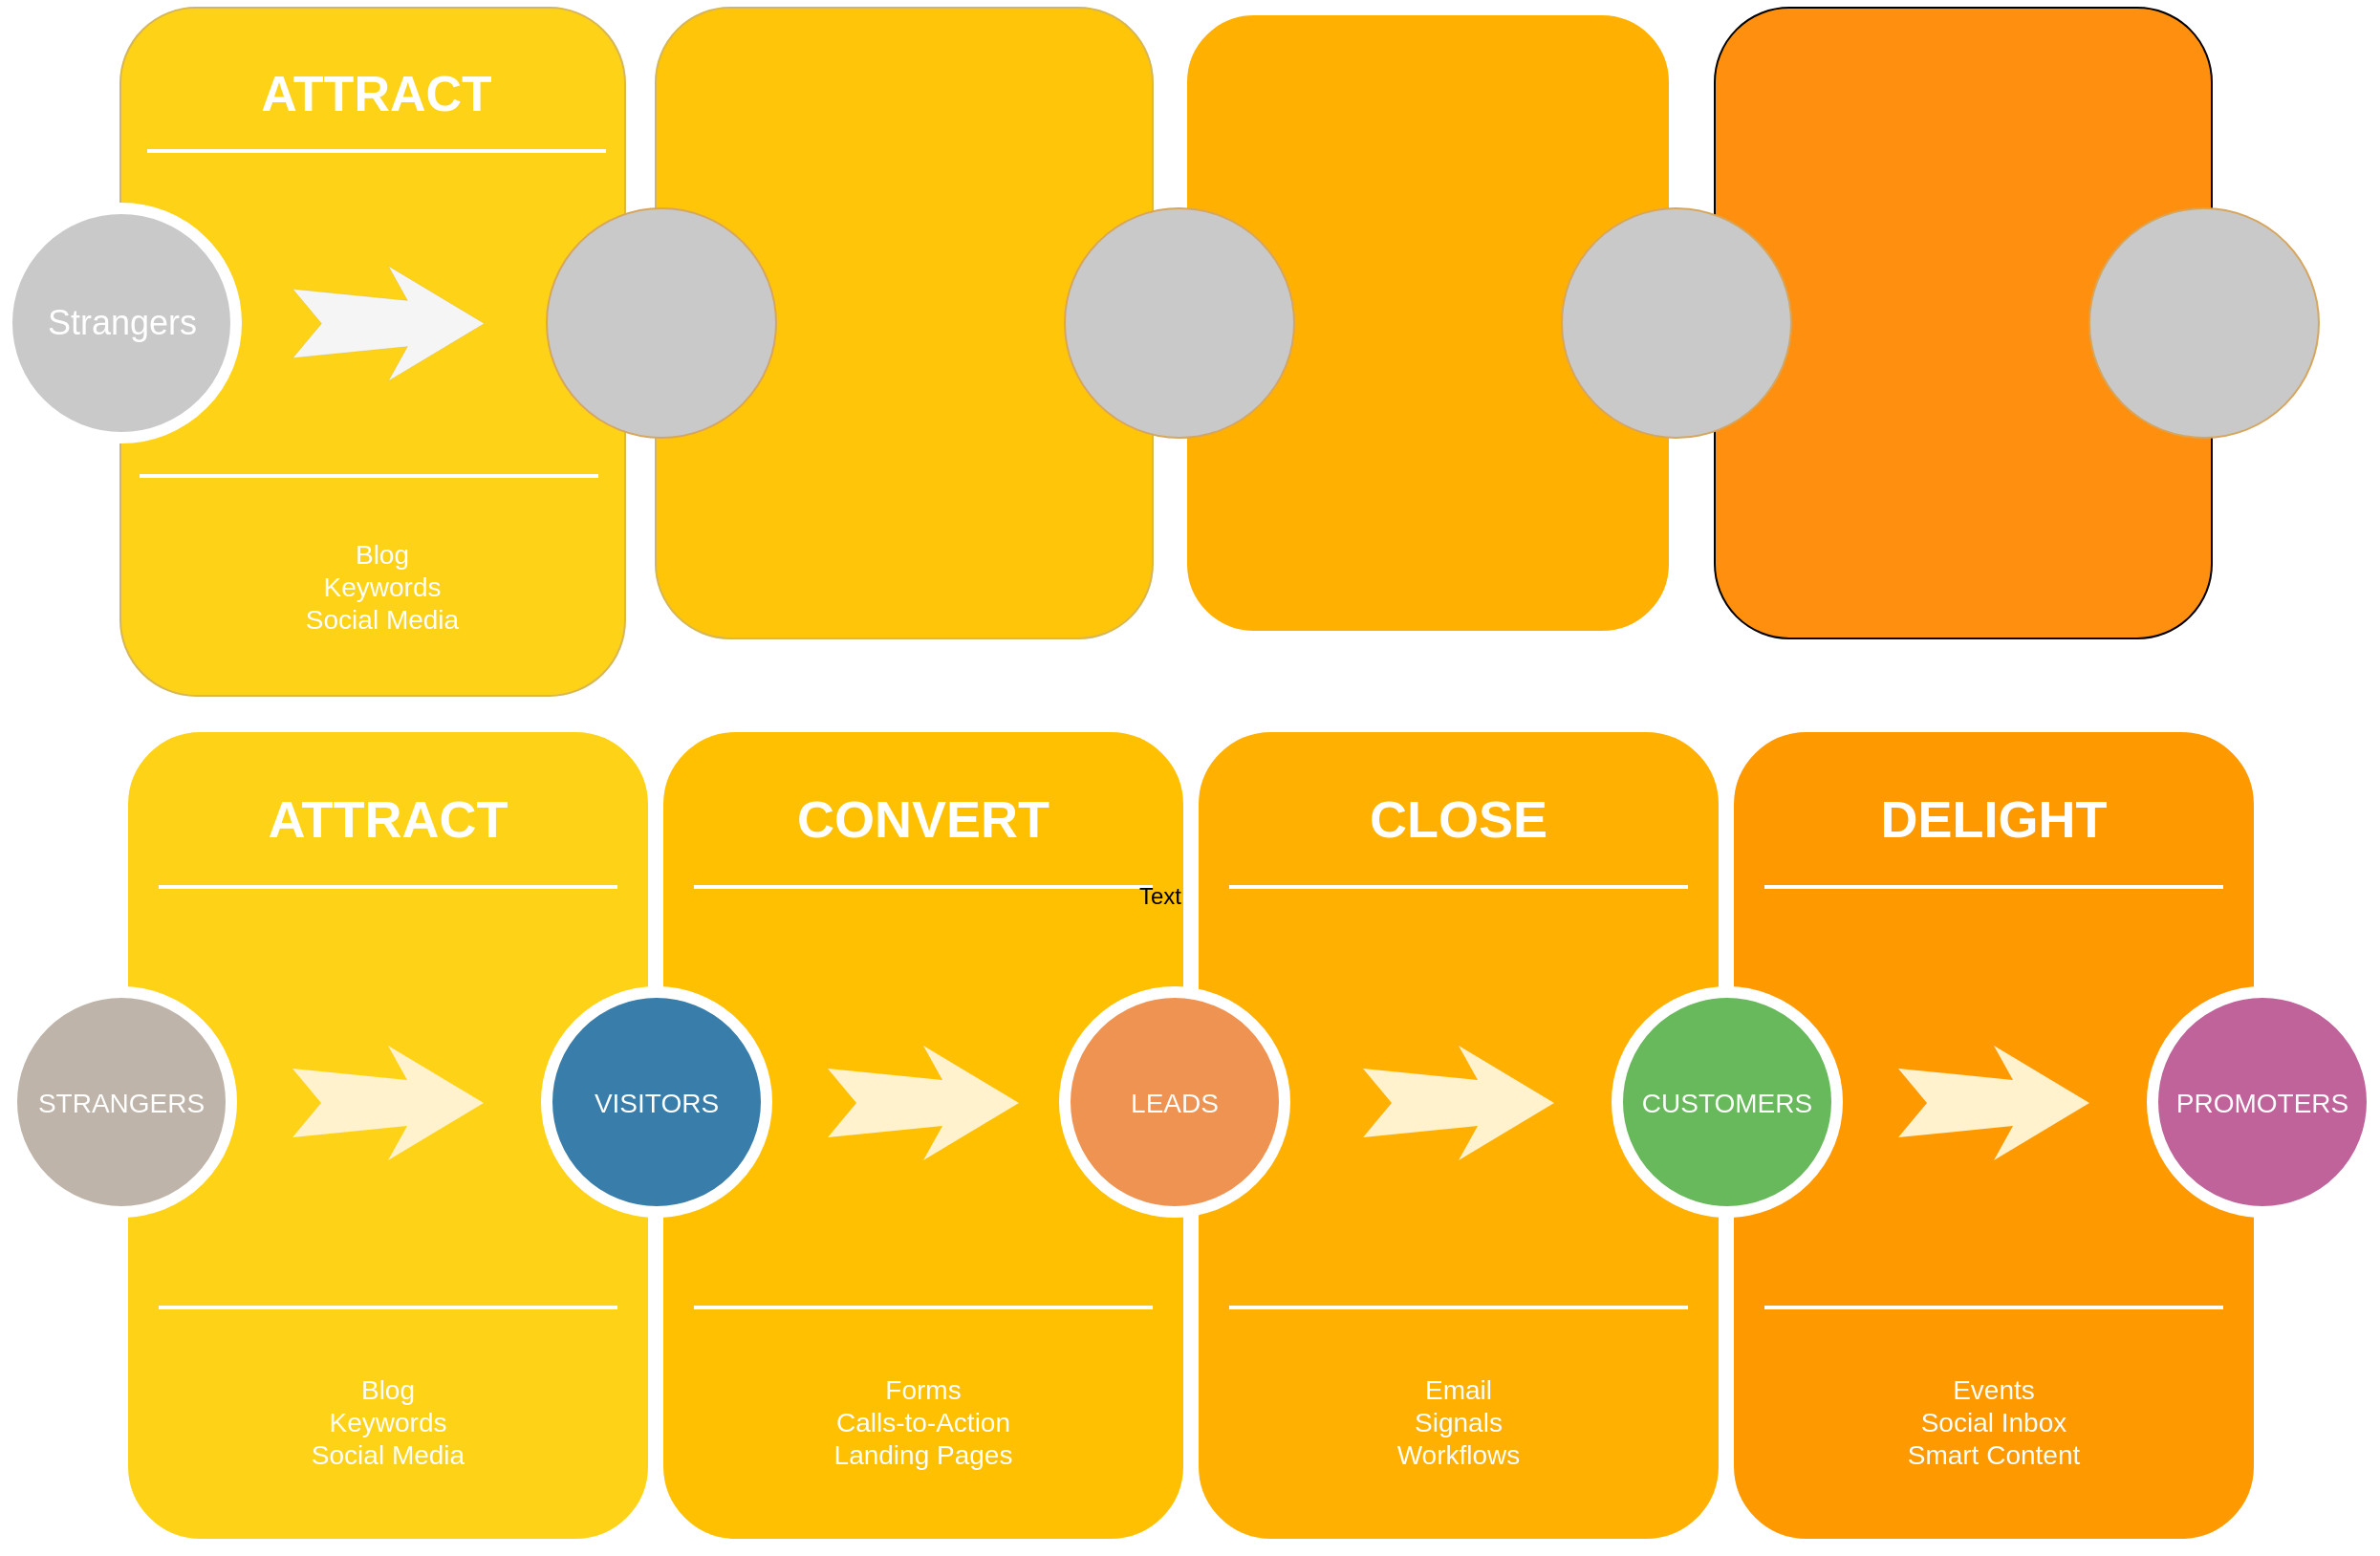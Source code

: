 <mxfile>
    <diagram name="Page-1" id="12e1b939-464a-85fe-373e-61e167be1490">
        <mxGraphModel dx="1314" dy="1170" grid="1" gridSize="10" guides="1" tooltips="1" connect="1" arrows="1" fold="1" page="1" pageScale="1.5" pageWidth="1169" pageHeight="826" background="none" math="0" shadow="0">
            <root>
                <mxCell id="0"/>
                <mxCell id="1" parent="0"/>
                <mxCell id="60da8b9f42644d3a-2" value="" style="whiteSpace=wrap;html=1;rounded=1;shadow=0;strokeWidth=8;fontSize=20;align=center;fillColor=#FED217;strokeColor=#FFFFFF;" parent="1" vertex="1">
                    <mxGeometry x="316" y="405" width="280" height="430" as="geometry"/>
                </mxCell>
                <mxCell id="60da8b9f42644d3a-3" value="ATTRACT" style="text;html=1;strokeColor=none;fillColor=none;align=center;verticalAlign=middle;whiteSpace=wrap;rounded=0;shadow=0;fontSize=27;fontColor=#FFFFFF;fontStyle=1" parent="1" vertex="1">
                    <mxGeometry x="316" y="425" width="280" height="60" as="geometry"/>
                </mxCell>
                <mxCell id="60da8b9f42644d3a-4" value="Blog&lt;div&gt;Keywords&lt;/div&gt;&lt;div&gt;Social Media&lt;/div&gt;" style="text;html=1;strokeColor=none;fillColor=none;align=center;verticalAlign=middle;whiteSpace=wrap;rounded=0;shadow=0;fontSize=14;fontColor=#FFFFFF;" parent="1" vertex="1">
                    <mxGeometry x="316" y="725" width="280" height="90" as="geometry"/>
                </mxCell>
                <mxCell id="60da8b9f42644d3a-6" value="" style="line;strokeWidth=2;html=1;rounded=0;shadow=0;fontSize=27;align=center;fillColor=none;strokeColor=#FFFFFF;" parent="1" vertex="1">
                    <mxGeometry x="336" y="485" width="240" height="10" as="geometry"/>
                </mxCell>
                <mxCell id="60da8b9f42644d3a-7" value="" style="line;strokeWidth=2;html=1;rounded=0;shadow=0;fontSize=27;align=center;fillColor=none;strokeColor=#FFFFFF;" parent="1" vertex="1">
                    <mxGeometry x="336" y="705" width="240" height="10" as="geometry"/>
                </mxCell>
                <mxCell id="60da8b9f42644d3a-8" value="STRANGERS" style="ellipse;whiteSpace=wrap;html=1;rounded=0;shadow=0;strokeWidth=6;fontSize=14;align=center;fillColor=#BFB4A9;strokeColor=#FFFFFF;fontColor=#FFFFFF;" parent="1" vertex="1">
                    <mxGeometry x="259" y="545" width="115" height="115" as="geometry"/>
                </mxCell>
                <mxCell id="60da8b9f42644d3a-9" value="" style="html=1;shadow=0;dashed=0;align=center;verticalAlign=middle;shape=mxgraph.arrows2.stylisedArrow;dy=0.6;dx=40;notch=15;feather=0.4;rounded=0;strokeWidth=1;fontSize=27;strokeColor=none;fillColor=#fff2cc;" parent="1" vertex="1">
                    <mxGeometry x="406" y="573" width="100" height="60" as="geometry"/>
                </mxCell>
                <mxCell id="60da8b9f42644d3a-17" value="" style="whiteSpace=wrap;html=1;rounded=1;shadow=0;strokeWidth=8;fontSize=20;align=center;fillColor=#FFC001;strokeColor=#FFFFFF;" parent="1" vertex="1">
                    <mxGeometry x="596" y="405" width="280" height="430" as="geometry"/>
                </mxCell>
                <mxCell id="60da8b9f42644d3a-18" value="CONVERT" style="text;html=1;strokeColor=none;fillColor=none;align=center;verticalAlign=middle;whiteSpace=wrap;rounded=0;shadow=0;fontSize=27;fontColor=#FFFFFF;fontStyle=1" parent="1" vertex="1">
                    <mxGeometry x="596" y="425" width="280" height="60" as="geometry"/>
                </mxCell>
                <mxCell id="60da8b9f42644d3a-19" value="Forms&lt;div&gt;Calls-to-Action&lt;/div&gt;&lt;div&gt;Landing Pages&lt;/div&gt;" style="text;html=1;strokeColor=none;fillColor=none;align=center;verticalAlign=middle;whiteSpace=wrap;rounded=0;shadow=0;fontSize=14;fontColor=#FFFFFF;" parent="1" vertex="1">
                    <mxGeometry x="596" y="725" width="280" height="90" as="geometry"/>
                </mxCell>
                <mxCell id="60da8b9f42644d3a-20" value="" style="line;strokeWidth=2;html=1;rounded=0;shadow=0;fontSize=27;align=center;fillColor=none;strokeColor=#FFFFFF;" parent="1" vertex="1">
                    <mxGeometry x="616" y="485" width="240" height="10" as="geometry"/>
                </mxCell>
                <mxCell id="60da8b9f42644d3a-21" value="" style="line;strokeWidth=2;html=1;rounded=0;shadow=0;fontSize=27;align=center;fillColor=none;strokeColor=#FFFFFF;" parent="1" vertex="1">
                    <mxGeometry x="616" y="705" width="240" height="10" as="geometry"/>
                </mxCell>
                <mxCell id="60da8b9f42644d3a-22" value="VISITORS" style="ellipse;whiteSpace=wrap;html=1;rounded=0;shadow=0;strokeWidth=6;fontSize=14;align=center;fillColor=#397DAA;strokeColor=#FFFFFF;fontColor=#FFFFFF;" parent="1" vertex="1">
                    <mxGeometry x="539" y="545" width="115" height="115" as="geometry"/>
                </mxCell>
                <mxCell id="60da8b9f42644d3a-23" value="" style="html=1;shadow=0;dashed=0;align=center;verticalAlign=middle;shape=mxgraph.arrows2.stylisedArrow;dy=0.6;dx=40;notch=15;feather=0.4;rounded=0;strokeWidth=1;fontSize=27;strokeColor=none;fillColor=#fff2cc;" parent="1" vertex="1">
                    <mxGeometry x="686" y="573" width="100" height="60" as="geometry"/>
                </mxCell>
                <mxCell id="60da8b9f42644d3a-24" value="" style="whiteSpace=wrap;html=1;rounded=1;shadow=0;strokeWidth=8;fontSize=20;align=center;fillColor=#FFB001;strokeColor=#FFFFFF;" parent="1" vertex="1">
                    <mxGeometry x="876" y="405" width="280" height="430" as="geometry"/>
                </mxCell>
                <mxCell id="60da8b9f42644d3a-25" value="CLOSE" style="text;html=1;strokeColor=none;fillColor=none;align=center;verticalAlign=middle;whiteSpace=wrap;rounded=0;shadow=0;fontSize=27;fontColor=#FFFFFF;fontStyle=1" parent="1" vertex="1">
                    <mxGeometry x="876" y="425" width="280" height="60" as="geometry"/>
                </mxCell>
                <mxCell id="60da8b9f42644d3a-26" value="Email&lt;div&gt;Signals&lt;/div&gt;&lt;div&gt;Workflows&lt;/div&gt;" style="text;html=1;strokeColor=none;fillColor=none;align=center;verticalAlign=middle;whiteSpace=wrap;rounded=0;shadow=0;fontSize=14;fontColor=#FFFFFF;" parent="1" vertex="1">
                    <mxGeometry x="876" y="725" width="280" height="90" as="geometry"/>
                </mxCell>
                <mxCell id="60da8b9f42644d3a-27" value="" style="line;strokeWidth=2;html=1;rounded=0;shadow=0;fontSize=27;align=center;fillColor=none;strokeColor=#FFFFFF;" parent="1" vertex="1">
                    <mxGeometry x="896" y="485" width="240" height="10" as="geometry"/>
                </mxCell>
                <mxCell id="60da8b9f42644d3a-28" value="" style="line;strokeWidth=2;html=1;rounded=0;shadow=0;fontSize=27;align=center;fillColor=none;strokeColor=#FFFFFF;" parent="1" vertex="1">
                    <mxGeometry x="896" y="705" width="240" height="10" as="geometry"/>
                </mxCell>
                <mxCell id="60da8b9f42644d3a-29" value="LEADS" style="ellipse;whiteSpace=wrap;html=1;rounded=0;shadow=0;strokeWidth=6;fontSize=14;align=center;fillColor=#EF9353;strokeColor=#FFFFFF;fontColor=#FFFFFF;" parent="1" vertex="1">
                    <mxGeometry x="810" y="545" width="115" height="115" as="geometry"/>
                </mxCell>
                <mxCell id="60da8b9f42644d3a-30" value="" style="html=1;shadow=0;dashed=0;align=center;verticalAlign=middle;shape=mxgraph.arrows2.stylisedArrow;dy=0.6;dx=40;notch=15;feather=0.4;rounded=0;strokeWidth=1;fontSize=27;strokeColor=none;fillColor=#fff2cc;" parent="1" vertex="1">
                    <mxGeometry x="966" y="573" width="100" height="60" as="geometry"/>
                </mxCell>
                <mxCell id="60da8b9f42644d3a-31" value="" style="whiteSpace=wrap;html=1;rounded=1;shadow=0;strokeWidth=8;fontSize=20;align=center;fillColor=#FE9900;strokeColor=#FFFFFF;" parent="1" vertex="1">
                    <mxGeometry x="1156" y="405" width="280" height="430" as="geometry"/>
                </mxCell>
                <mxCell id="60da8b9f42644d3a-32" value="DELIGHT" style="text;html=1;strokeColor=none;fillColor=none;align=center;verticalAlign=middle;whiteSpace=wrap;rounded=0;shadow=0;fontSize=27;fontColor=#FFFFFF;fontStyle=1" parent="1" vertex="1">
                    <mxGeometry x="1156" y="425" width="280" height="60" as="geometry"/>
                </mxCell>
                <mxCell id="60da8b9f42644d3a-33" value="Events&lt;div&gt;Social Inbox&lt;/div&gt;&lt;div&gt;Smart Content&lt;/div&gt;" style="text;html=1;strokeColor=none;fillColor=none;align=center;verticalAlign=middle;whiteSpace=wrap;rounded=0;shadow=0;fontSize=14;fontColor=#FFFFFF;" parent="1" vertex="1">
                    <mxGeometry x="1156" y="725" width="280" height="90" as="geometry"/>
                </mxCell>
                <mxCell id="60da8b9f42644d3a-34" value="" style="line;strokeWidth=2;html=1;rounded=0;shadow=0;fontSize=27;align=center;fillColor=none;strokeColor=#FFFFFF;" parent="1" vertex="1">
                    <mxGeometry x="1176" y="485" width="240" height="10" as="geometry"/>
                </mxCell>
                <mxCell id="60da8b9f42644d3a-35" value="" style="line;strokeWidth=2;html=1;rounded=0;shadow=0;fontSize=27;align=center;fillColor=none;strokeColor=#FFFFFF;" parent="1" vertex="1">
                    <mxGeometry x="1176" y="705" width="240" height="10" as="geometry"/>
                </mxCell>
                <mxCell id="60da8b9f42644d3a-36" value="CUSTOMERS" style="ellipse;whiteSpace=wrap;html=1;rounded=0;shadow=0;strokeWidth=6;fontSize=14;align=center;fillColor=#68B85C;strokeColor=#FFFFFF;fontColor=#FFFFFF;" parent="1" vertex="1">
                    <mxGeometry x="1099" y="545" width="115" height="115" as="geometry"/>
                </mxCell>
                <mxCell id="60da8b9f42644d3a-37" value="" style="html=1;shadow=0;dashed=0;align=center;verticalAlign=middle;shape=mxgraph.arrows2.stylisedArrow;dy=0.6;dx=40;notch=15;feather=0.4;rounded=0;strokeWidth=1;fontSize=27;strokeColor=none;fillColor=#fff2cc;" parent="1" vertex="1">
                    <mxGeometry x="1246" y="573" width="100" height="60" as="geometry"/>
                </mxCell>
                <mxCell id="60da8b9f42644d3a-38" value="PROMOTERS" style="ellipse;whiteSpace=wrap;html=1;rounded=0;shadow=0;strokeWidth=6;fontSize=14;align=center;fillColor=#BF639A;strokeColor=#FFFFFF;fontColor=#FFFFFF;" parent="1" vertex="1">
                    <mxGeometry x="1379" y="545" width="115" height="115" as="geometry"/>
                </mxCell>
                <mxCell id="vfBau5Sr2Y_wCmSWyx6X-1" value="" style="rounded=1;whiteSpace=wrap;html=1;fillColor=#FED217;strokeColor=#d6b656;" parent="1" vertex="1">
                    <mxGeometry x="316" y="30" width="264" height="360" as="geometry"/>
                </mxCell>
                <mxCell id="vfBau5Sr2Y_wCmSWyx6X-2" value="" style="rounded=1;whiteSpace=wrap;html=1;fillColor=#FFC508;strokeColor=#d6b656;" parent="1" vertex="1">
                    <mxGeometry x="596" y="30" width="260" height="330" as="geometry"/>
                </mxCell>
                <mxCell id="vfBau5Sr2Y_wCmSWyx6X-3" value="" style="rounded=1;whiteSpace=wrap;html=1;fillColor=#FF8F0F;" parent="1" vertex="1">
                    <mxGeometry x="1150" y="30" width="260" height="330" as="geometry"/>
                </mxCell>
                <mxCell id="vfBau5Sr2Y_wCmSWyx6X-4" value="" style="rounded=1;whiteSpace=wrap;html=1;fontSize=20;fillColor=#FFB001;strokeColor=#FFFFFF;shadow=0;strokeWidth=8;" parent="1" vertex="1">
                    <mxGeometry x="870" y="30" width="260" height="330" as="geometry"/>
                </mxCell>
                <mxCell id="vfBau5Sr2Y_wCmSWyx6X-6" value="" style="ellipse;whiteSpace=wrap;html=1;aspect=fixed;strokeColor=#D6A65E;fillColor=#C9C9C9;gradientColor=none;" parent="1" vertex="1">
                    <mxGeometry x="810" y="135" width="120" height="120" as="geometry"/>
                </mxCell>
                <mxCell id="vfBau5Sr2Y_wCmSWyx6X-7" value="" style="ellipse;whiteSpace=wrap;html=1;aspect=fixed;strokeColor=#D6A65E;fillColor=#C9C9C9;gradientColor=none;" parent="1" vertex="1">
                    <mxGeometry x="1070" y="135" width="120" height="120" as="geometry"/>
                </mxCell>
                <mxCell id="vfBau5Sr2Y_wCmSWyx6X-8" value="" style="ellipse;whiteSpace=wrap;html=1;aspect=fixed;strokeColor=#D6A65E;fillColor=#C9C9C9;gradientColor=none;" parent="1" vertex="1">
                    <mxGeometry x="539" y="135" width="120" height="120" as="geometry"/>
                </mxCell>
                <mxCell id="vfBau5Sr2Y_wCmSWyx6X-9" value="" style="ellipse;whiteSpace=wrap;html=1;aspect=fixed;strokeColor=#D6A65E;fillColor=#C9C9C9;gradientColor=none;" parent="1" vertex="1">
                    <mxGeometry x="1346" y="135" width="120" height="120" as="geometry"/>
                </mxCell>
                <mxCell id="vfBau5Sr2Y_wCmSWyx6X-13" value="&lt;h1 style=&quot;font-size: 26px&quot;&gt;ATTRACT&lt;/h1&gt;" style="text;html=1;strokeColor=none;fillColor=none;spacing=0;spacingTop=0;whiteSpace=wrap;overflow=hidden;rounded=0;fontSize=27;align=center;verticalAlign=middle;fontColor=#FFFFFF;" parent="1" vertex="1">
                    <mxGeometry x="355" y="30" width="190" height="90" as="geometry"/>
                </mxCell>
                <mxCell id="vfBau5Sr2Y_wCmSWyx6X-14" value="" style="line;strokeWidth=2;html=1;perimeter=backbonePerimeter;points=[];outlineConnect=0;fontSize=26;fontColor=#FFFFFF;strokeColor=#FFFFFF;" parent="1" vertex="1">
                    <mxGeometry x="330" y="100" width="240" height="10" as="geometry"/>
                </mxCell>
                <mxCell id="vfBau5Sr2Y_wCmSWyx6X-18" value="" style="html=1;shadow=0;dashed=0;align=center;verticalAlign=middle;shape=mxgraph.arrows2.stylisedArrow;dy=0.6;dx=40;notch=15;feather=0.4;fontSize=26;strokeWidth=0;strokeColor=#666666;fillColor=#f5f5f5;fontColor=#333333;" parent="1" vertex="1">
                    <mxGeometry x="406" y="165" width="100" height="60" as="geometry"/>
                </mxCell>
                <mxCell id="vfBau5Sr2Y_wCmSWyx6X-21" value="" style="line;strokeWidth=2;html=1;perimeter=backbonePerimeter;points=[];outlineConnect=0;fontSize=26;fontColor=#FFFFFF;strokeColor=#FFFFFF;" parent="1" vertex="1">
                    <mxGeometry x="326" y="270" width="240" height="10" as="geometry"/>
                </mxCell>
                <mxCell id="vfBau5Sr2Y_wCmSWyx6X-30" value="Text" style="text;html=1;strokeColor=none;fillColor=none;align=center;verticalAlign=middle;whiteSpace=wrap;rounded=0;labelBackgroundColor=none;fontFamily=Helvetica;fontSize=12;fontColor=default;" parent="1" vertex="1">
                    <mxGeometry x="830" y="480" width="60" height="30" as="geometry"/>
                </mxCell>
                <mxCell id="vfBau5Sr2Y_wCmSWyx6X-31" value="Blog&lt;br&gt;Keywords&lt;br&gt;&lt;div style=&quot;&quot;&gt;&lt;span&gt;Social Media&lt;/span&gt;&lt;/div&gt;" style="html=1;shadow=0;dashed=0;shape=mxgraph.bootstrap.rrect;rSize=5;strokeColor=none;strokeWidth=1;fillColor=#FED217;fontColor=#FFFFFF;whiteSpace=wrap;align=center;verticalAlign=middle;spacingLeft=10;fontSize=14;spacing=10;rounded=1;labelBackgroundColor=none;fontFamily=Helvetica;" parent="1" vertex="1">
                    <mxGeometry x="361" y="280" width="174" height="105" as="geometry"/>
                </mxCell>
                <mxCell id="vfBau5Sr2Y_wCmSWyx6X-39" value="Strangers" style="ellipse;whiteSpace=wrap;html=1;aspect=fixed;strokeColor=#FFFFFF;fillColor=#C9C9C9;gradientColor=none;strokeWidth=6;fontSize=18;fontColor=#FFFFFF;" parent="1" vertex="1">
                    <mxGeometry x="256.5" y="135" width="120" height="120" as="geometry"/>
                </mxCell>
            </root>
        </mxGraphModel>
    </diagram>
    <diagram name="Copy of Page-1" id="QCjoD3DZPwvk8kDrUk3z">
        <mxGraphModel dx="1314" dy="1170" grid="1" gridSize="10" guides="1" tooltips="1" connect="1" arrows="1" fold="1" page="1" pageScale="1.5" pageWidth="1169" pageHeight="826" background="none" math="0" shadow="0">
            <root>
                <mxCell id="RGwrCY8_-oFei_aRzBc9-0"/>
                <mxCell id="RGwrCY8_-oFei_aRzBc9-1" parent="RGwrCY8_-oFei_aRzBc9-0"/>
                <mxCell id="RGwrCY8_-oFei_aRzBc9-2" value="" style="whiteSpace=wrap;html=1;rounded=1;shadow=0;strokeWidth=8;fontSize=20;align=center;fillColor=#FED217;strokeColor=#FFFFFF;" vertex="1" parent="RGwrCY8_-oFei_aRzBc9-1">
                    <mxGeometry x="316" y="405" width="280" height="430" as="geometry"/>
                </mxCell>
                <mxCell id="RGwrCY8_-oFei_aRzBc9-9" value="" style="whiteSpace=wrap;html=1;rounded=1;shadow=0;strokeWidth=8;fontSize=20;align=center;fillColor=#FFC001;strokeColor=#FFFFFF;" vertex="1" parent="RGwrCY8_-oFei_aRzBc9-1">
                    <mxGeometry x="596" y="405" width="280" height="430" as="geometry"/>
                </mxCell>
                <mxCell id="RGwrCY8_-oFei_aRzBc9-31" value="" style="rounded=1;whiteSpace=wrap;html=1;fillColor=#FED217;strokeColor=#d6b656;" vertex="1" parent="RGwrCY8_-oFei_aRzBc9-1">
                    <mxGeometry x="316" y="30" width="264" height="360" as="geometry"/>
                </mxCell>
                <mxCell id="RGwrCY8_-oFei_aRzBc9-32" value="" style="rounded=1;whiteSpace=wrap;html=1;fillColor=#FFC508;strokeColor=#d6b656;" vertex="1" parent="RGwrCY8_-oFei_aRzBc9-1">
                    <mxGeometry x="596" y="30" width="260" height="330" as="geometry"/>
                </mxCell>
                <mxCell id="RGwrCY8_-oFei_aRzBc9-33" value="" style="rounded=1;whiteSpace=wrap;html=1;fillColor=#FF8F0F;" vertex="1" parent="RGwrCY8_-oFei_aRzBc9-1">
                    <mxGeometry x="1150" y="30" width="260" height="330" as="geometry"/>
                </mxCell>
                <mxCell id="RGwrCY8_-oFei_aRzBc9-34" value="" style="rounded=1;whiteSpace=wrap;html=1;fontSize=20;fillColor=#FFB001;strokeColor=#FFFFFF;shadow=0;strokeWidth=8;" vertex="1" parent="RGwrCY8_-oFei_aRzBc9-1">
                    <mxGeometry x="870" y="30" width="260" height="330" as="geometry"/>
                </mxCell>
                <mxCell id="RGwrCY8_-oFei_aRzBc9-35" value="" style="ellipse;whiteSpace=wrap;html=1;aspect=fixed;strokeColor=#D6A65E;fillColor=#C9C9C9;gradientColor=none;" vertex="1" parent="RGwrCY8_-oFei_aRzBc9-1">
                    <mxGeometry x="810" y="135" width="120" height="120" as="geometry"/>
                </mxCell>
                <mxCell id="RGwrCY8_-oFei_aRzBc9-36" value="" style="ellipse;whiteSpace=wrap;html=1;aspect=fixed;strokeColor=#D6A65E;fillColor=#C9C9C9;gradientColor=none;" vertex="1" parent="RGwrCY8_-oFei_aRzBc9-1">
                    <mxGeometry x="1070" y="135" width="120" height="120" as="geometry"/>
                </mxCell>
                <mxCell id="RGwrCY8_-oFei_aRzBc9-37" value="" style="ellipse;whiteSpace=wrap;html=1;aspect=fixed;strokeColor=#D6A65E;fillColor=#C9C9C9;gradientColor=none;" vertex="1" parent="RGwrCY8_-oFei_aRzBc9-1">
                    <mxGeometry x="539" y="135" width="120" height="120" as="geometry"/>
                </mxCell>
                <mxCell id="RGwrCY8_-oFei_aRzBc9-38" value="" style="ellipse;whiteSpace=wrap;html=1;aspect=fixed;strokeColor=#D6A65E;fillColor=#C9C9C9;gradientColor=none;" vertex="1" parent="RGwrCY8_-oFei_aRzBc9-1">
                    <mxGeometry x="1346" y="135" width="120" height="120" as="geometry"/>
                </mxCell>
                <mxCell id="RGwrCY8_-oFei_aRzBc9-39" value="&lt;h1 style=&quot;font-size: 26px&quot;&gt;ATTRACT&lt;/h1&gt;" style="text;html=1;strokeColor=none;fillColor=none;spacing=0;spacingTop=0;whiteSpace=wrap;overflow=hidden;rounded=0;fontSize=27;align=center;verticalAlign=middle;fontColor=#FFFFFF;" vertex="1" parent="RGwrCY8_-oFei_aRzBc9-1">
                    <mxGeometry x="355" y="30" width="190" height="90" as="geometry"/>
                </mxCell>
                <mxCell id="RGwrCY8_-oFei_aRzBc9-40" value="" style="line;strokeWidth=2;html=1;perimeter=backbonePerimeter;points=[];outlineConnect=0;fontSize=26;fontColor=#FFFFFF;strokeColor=#FFFFFF;" vertex="1" parent="RGwrCY8_-oFei_aRzBc9-1">
                    <mxGeometry x="330" y="100" width="240" height="10" as="geometry"/>
                </mxCell>
                <mxCell id="RGwrCY8_-oFei_aRzBc9-41" value="" style="html=1;shadow=0;dashed=0;align=center;verticalAlign=middle;shape=mxgraph.arrows2.stylisedArrow;dy=0.6;dx=40;notch=15;feather=0.4;fontSize=26;strokeWidth=0;strokeColor=#666666;fillColor=#f5f5f5;fontColor=#333333;" vertex="1" parent="RGwrCY8_-oFei_aRzBc9-1">
                    <mxGeometry x="406" y="165" width="100" height="60" as="geometry"/>
                </mxCell>
                <mxCell id="RGwrCY8_-oFei_aRzBc9-42" value="" style="line;strokeWidth=2;html=1;perimeter=backbonePerimeter;points=[];outlineConnect=0;fontSize=26;fontColor=#FFFFFF;strokeColor=#FFFFFF;" vertex="1" parent="RGwrCY8_-oFei_aRzBc9-1">
                    <mxGeometry x="326" y="270" width="240" height="10" as="geometry"/>
                </mxCell>
                <mxCell id="RGwrCY8_-oFei_aRzBc9-44" value="Blog&lt;br&gt;Keywords&lt;br&gt;&lt;div style=&quot;&quot;&gt;&lt;span&gt;Social Media&lt;/span&gt;&lt;/div&gt;" style="html=1;shadow=0;dashed=0;shape=mxgraph.bootstrap.rrect;rSize=5;strokeColor=none;strokeWidth=1;fillColor=#FED217;fontColor=#FFFFFF;whiteSpace=wrap;align=center;verticalAlign=middle;spacingLeft=10;fontSize=14;spacing=10;rounded=1;labelBackgroundColor=none;fontFamily=Helvetica;" vertex="1" parent="RGwrCY8_-oFei_aRzBc9-1">
                    <mxGeometry x="361" y="280" width="174" height="105" as="geometry"/>
                </mxCell>
                <mxCell id="RGwrCY8_-oFei_aRzBc9-45" value="Strangers" style="ellipse;whiteSpace=wrap;html=1;aspect=fixed;strokeColor=#FFFFFF;fillColor=#C9C9C9;gradientColor=none;strokeWidth=6;fontSize=18;fontColor=#FFFFFF;" vertex="1" parent="RGwrCY8_-oFei_aRzBc9-1">
                    <mxGeometry x="256.5" y="135" width="120" height="120" as="geometry"/>
                </mxCell>
            </root>
        </mxGraphModel>
    </diagram>
</mxfile>